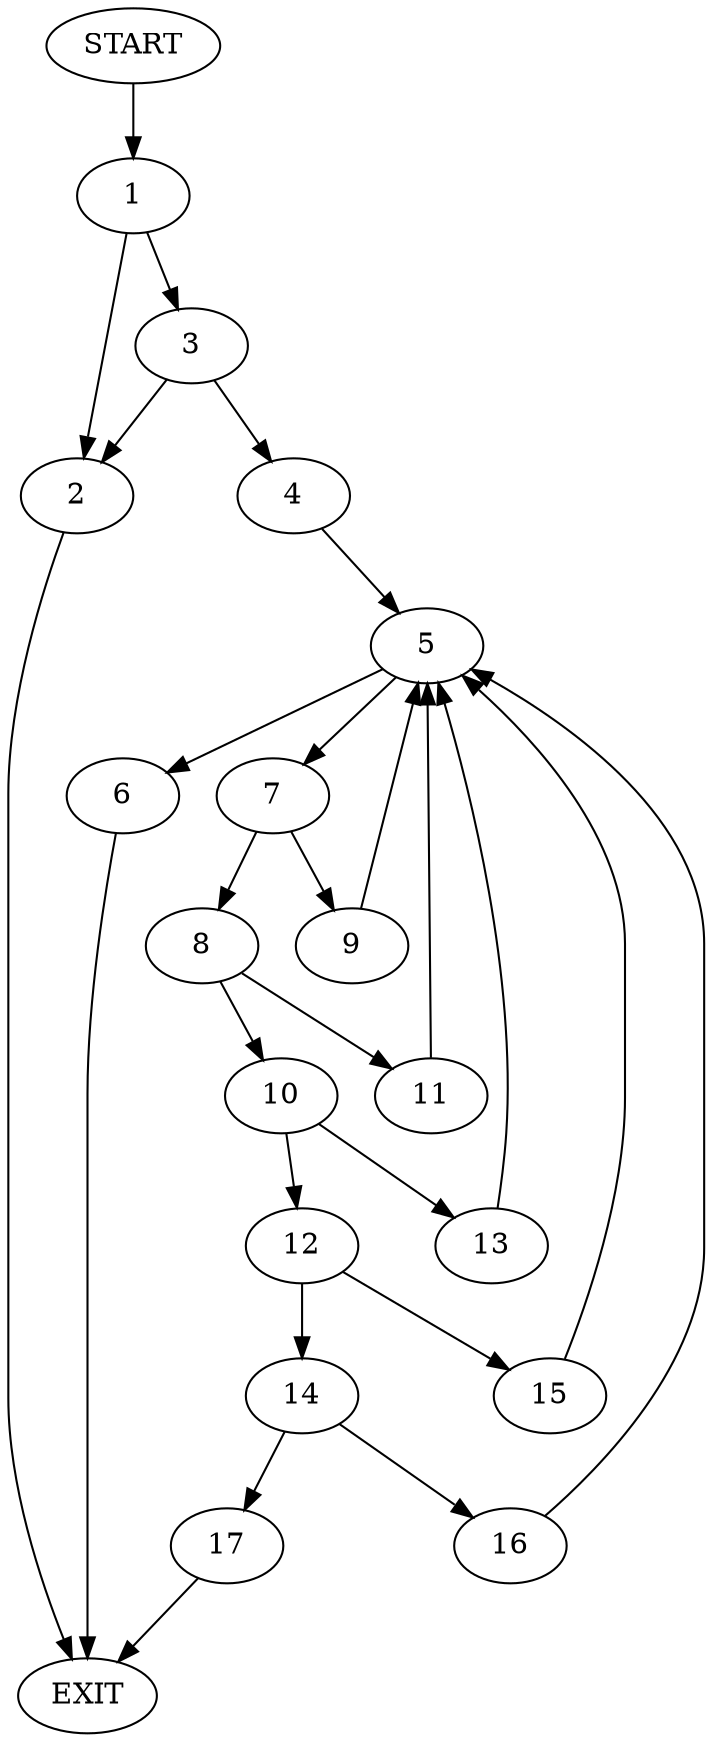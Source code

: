 digraph {
0 [label="START"]
18 [label="EXIT"]
0 -> 1
1 -> 2
1 -> 3
3 -> 2
3 -> 4
2 -> 18
4 -> 5
5 -> 6
5 -> 7
6 -> 18
7 -> 8
7 -> 9
9 -> 5
8 -> 10
8 -> 11
10 -> 12
10 -> 13
11 -> 5
12 -> 14
12 -> 15
13 -> 5
15 -> 5
14 -> 16
14 -> 17
17 -> 18
16 -> 5
}
